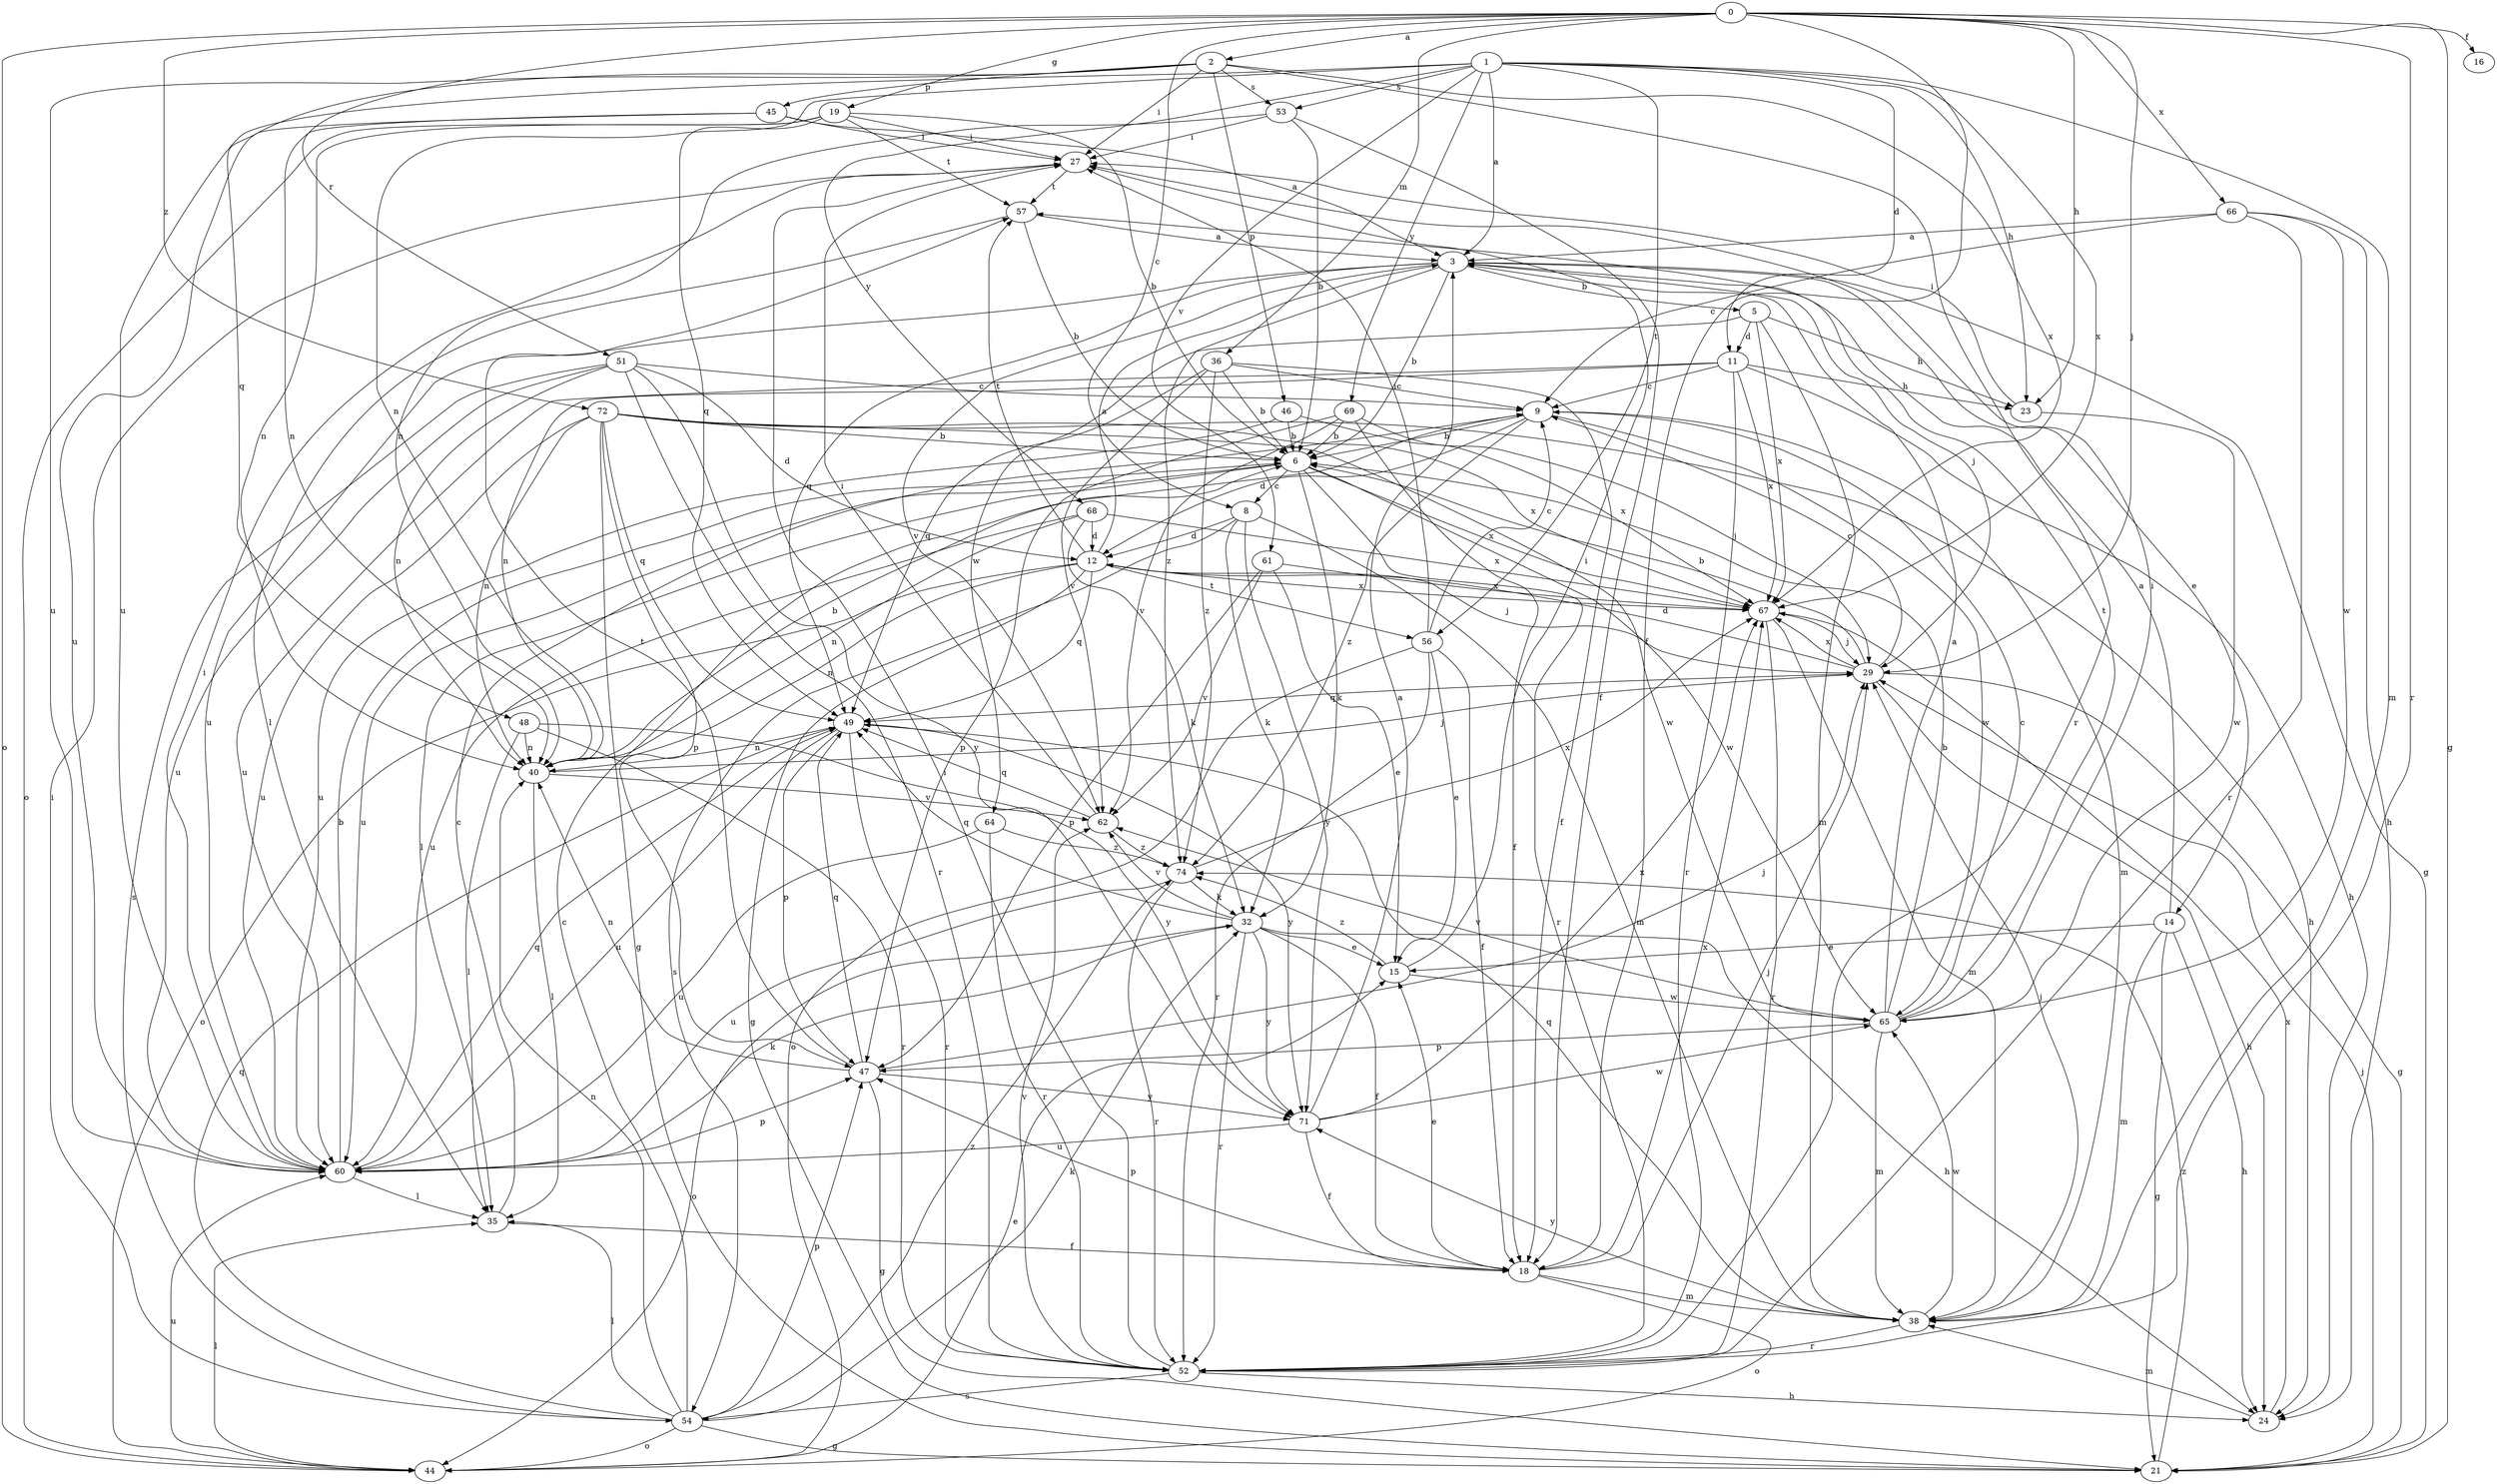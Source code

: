 strict digraph  {
0;
1;
2;
3;
5;
6;
8;
9;
11;
12;
14;
15;
16;
18;
19;
21;
23;
24;
27;
29;
32;
35;
36;
38;
40;
44;
45;
46;
47;
48;
49;
51;
52;
53;
54;
56;
57;
60;
61;
62;
64;
65;
66;
67;
68;
69;
71;
72;
74;
0 -> 2  [label=a];
0 -> 8  [label=c];
0 -> 16  [label=f];
0 -> 18  [label=f];
0 -> 19  [label=g];
0 -> 21  [label=g];
0 -> 23  [label=h];
0 -> 29  [label=j];
0 -> 36  [label=m];
0 -> 44  [label=o];
0 -> 51  [label=r];
0 -> 52  [label=r];
0 -> 66  [label=x];
0 -> 72  [label=z];
1 -> 3  [label=a];
1 -> 11  [label=d];
1 -> 23  [label=h];
1 -> 38  [label=m];
1 -> 40  [label=n];
1 -> 53  [label=s];
1 -> 56  [label=t];
1 -> 60  [label=u];
1 -> 61  [label=v];
1 -> 67  [label=x];
1 -> 68  [label=y];
1 -> 69  [label=y];
2 -> 27  [label=i];
2 -> 45  [label=p];
2 -> 46  [label=p];
2 -> 48  [label=q];
2 -> 52  [label=r];
2 -> 53  [label=s];
2 -> 60  [label=u];
2 -> 67  [label=x];
3 -> 5  [label=b];
3 -> 6  [label=b];
3 -> 14  [label=e];
3 -> 21  [label=g];
3 -> 29  [label=j];
3 -> 49  [label=q];
3 -> 60  [label=u];
3 -> 62  [label=v];
3 -> 74  [label=z];
5 -> 11  [label=d];
5 -> 23  [label=h];
5 -> 38  [label=m];
5 -> 64  [label=w];
5 -> 67  [label=x];
6 -> 8  [label=c];
6 -> 32  [label=k];
6 -> 35  [label=l];
6 -> 52  [label=r];
6 -> 60  [label=u];
6 -> 65  [label=w];
6 -> 67  [label=x];
8 -> 12  [label=d];
8 -> 32  [label=k];
8 -> 38  [label=m];
8 -> 54  [label=s];
8 -> 71  [label=y];
9 -> 6  [label=b];
9 -> 12  [label=d];
9 -> 38  [label=m];
9 -> 65  [label=w];
9 -> 74  [label=z];
11 -> 9  [label=c];
11 -> 23  [label=h];
11 -> 24  [label=h];
11 -> 40  [label=n];
11 -> 52  [label=r];
11 -> 60  [label=u];
11 -> 67  [label=x];
12 -> 3  [label=a];
12 -> 21  [label=g];
12 -> 29  [label=j];
12 -> 40  [label=n];
12 -> 44  [label=o];
12 -> 49  [label=q];
12 -> 56  [label=t];
12 -> 57  [label=t];
12 -> 67  [label=x];
14 -> 3  [label=a];
14 -> 15  [label=e];
14 -> 21  [label=g];
14 -> 24  [label=h];
14 -> 38  [label=m];
15 -> 27  [label=i];
15 -> 65  [label=w];
15 -> 74  [label=z];
18 -> 15  [label=e];
18 -> 29  [label=j];
18 -> 38  [label=m];
18 -> 44  [label=o];
18 -> 47  [label=p];
18 -> 67  [label=x];
19 -> 6  [label=b];
19 -> 27  [label=i];
19 -> 40  [label=n];
19 -> 44  [label=o];
19 -> 49  [label=q];
19 -> 57  [label=t];
21 -> 29  [label=j];
21 -> 74  [label=z];
23 -> 27  [label=i];
23 -> 65  [label=w];
24 -> 38  [label=m];
24 -> 67  [label=x];
27 -> 57  [label=t];
29 -> 6  [label=b];
29 -> 9  [label=c];
29 -> 12  [label=d];
29 -> 21  [label=g];
29 -> 24  [label=h];
29 -> 49  [label=q];
29 -> 67  [label=x];
32 -> 15  [label=e];
32 -> 18  [label=f];
32 -> 24  [label=h];
32 -> 44  [label=o];
32 -> 49  [label=q];
32 -> 52  [label=r];
32 -> 62  [label=v];
32 -> 71  [label=y];
35 -> 9  [label=c];
35 -> 18  [label=f];
36 -> 6  [label=b];
36 -> 9  [label=c];
36 -> 18  [label=f];
36 -> 49  [label=q];
36 -> 62  [label=v];
36 -> 74  [label=z];
38 -> 29  [label=j];
38 -> 49  [label=q];
38 -> 52  [label=r];
38 -> 65  [label=w];
38 -> 71  [label=y];
40 -> 6  [label=b];
40 -> 29  [label=j];
40 -> 35  [label=l];
40 -> 62  [label=v];
44 -> 15  [label=e];
44 -> 35  [label=l];
44 -> 60  [label=u];
45 -> 3  [label=a];
45 -> 27  [label=i];
45 -> 40  [label=n];
45 -> 60  [label=u];
46 -> 6  [label=b];
46 -> 60  [label=u];
46 -> 67  [label=x];
47 -> 21  [label=g];
47 -> 29  [label=j];
47 -> 40  [label=n];
47 -> 49  [label=q];
47 -> 57  [label=t];
47 -> 71  [label=y];
48 -> 35  [label=l];
48 -> 40  [label=n];
48 -> 52  [label=r];
48 -> 71  [label=y];
49 -> 40  [label=n];
49 -> 47  [label=p];
49 -> 52  [label=r];
49 -> 60  [label=u];
49 -> 71  [label=y];
51 -> 9  [label=c];
51 -> 12  [label=d];
51 -> 40  [label=n];
51 -> 52  [label=r];
51 -> 54  [label=s];
51 -> 60  [label=u];
51 -> 71  [label=y];
52 -> 24  [label=h];
52 -> 27  [label=i];
52 -> 54  [label=s];
52 -> 62  [label=v];
53 -> 6  [label=b];
53 -> 18  [label=f];
53 -> 27  [label=i];
53 -> 40  [label=n];
54 -> 9  [label=c];
54 -> 21  [label=g];
54 -> 27  [label=i];
54 -> 32  [label=k];
54 -> 35  [label=l];
54 -> 40  [label=n];
54 -> 44  [label=o];
54 -> 47  [label=p];
54 -> 49  [label=q];
54 -> 74  [label=z];
56 -> 9  [label=c];
56 -> 15  [label=e];
56 -> 18  [label=f];
56 -> 27  [label=i];
56 -> 44  [label=o];
56 -> 52  [label=r];
57 -> 3  [label=a];
57 -> 6  [label=b];
57 -> 35  [label=l];
60 -> 6  [label=b];
60 -> 27  [label=i];
60 -> 32  [label=k];
60 -> 35  [label=l];
60 -> 47  [label=p];
60 -> 49  [label=q];
61 -> 15  [label=e];
61 -> 47  [label=p];
61 -> 62  [label=v];
61 -> 67  [label=x];
62 -> 27  [label=i];
62 -> 49  [label=q];
62 -> 74  [label=z];
64 -> 52  [label=r];
64 -> 60  [label=u];
64 -> 74  [label=z];
65 -> 3  [label=a];
65 -> 6  [label=b];
65 -> 9  [label=c];
65 -> 27  [label=i];
65 -> 38  [label=m];
65 -> 47  [label=p];
65 -> 57  [label=t];
65 -> 62  [label=v];
66 -> 3  [label=a];
66 -> 9  [label=c];
66 -> 24  [label=h];
66 -> 52  [label=r];
66 -> 65  [label=w];
67 -> 29  [label=j];
67 -> 38  [label=m];
67 -> 52  [label=r];
68 -> 12  [label=d];
68 -> 32  [label=k];
68 -> 40  [label=n];
68 -> 60  [label=u];
68 -> 67  [label=x];
69 -> 6  [label=b];
69 -> 18  [label=f];
69 -> 29  [label=j];
69 -> 47  [label=p];
69 -> 62  [label=v];
71 -> 3  [label=a];
71 -> 18  [label=f];
71 -> 60  [label=u];
71 -> 65  [label=w];
71 -> 67  [label=x];
72 -> 6  [label=b];
72 -> 21  [label=g];
72 -> 24  [label=h];
72 -> 40  [label=n];
72 -> 47  [label=p];
72 -> 49  [label=q];
72 -> 60  [label=u];
72 -> 65  [label=w];
72 -> 67  [label=x];
74 -> 32  [label=k];
74 -> 52  [label=r];
74 -> 60  [label=u];
74 -> 67  [label=x];
}
